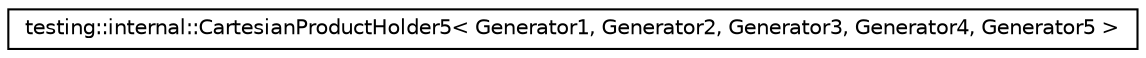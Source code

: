 digraph G
{
  edge [fontname="Helvetica",fontsize="10",labelfontname="Helvetica",labelfontsize="10"];
  node [fontname="Helvetica",fontsize="10",shape=record];
  rankdir="LR";
  Node1 [label="testing::internal::CartesianProductHolder5\< Generator1, Generator2, Generator3, Generator4, Generator5 \>",height=0.2,width=0.4,color="black", fillcolor="white", style="filled",URL="$classtesting_1_1internal_1_1CartesianProductHolder5.html"];
}
